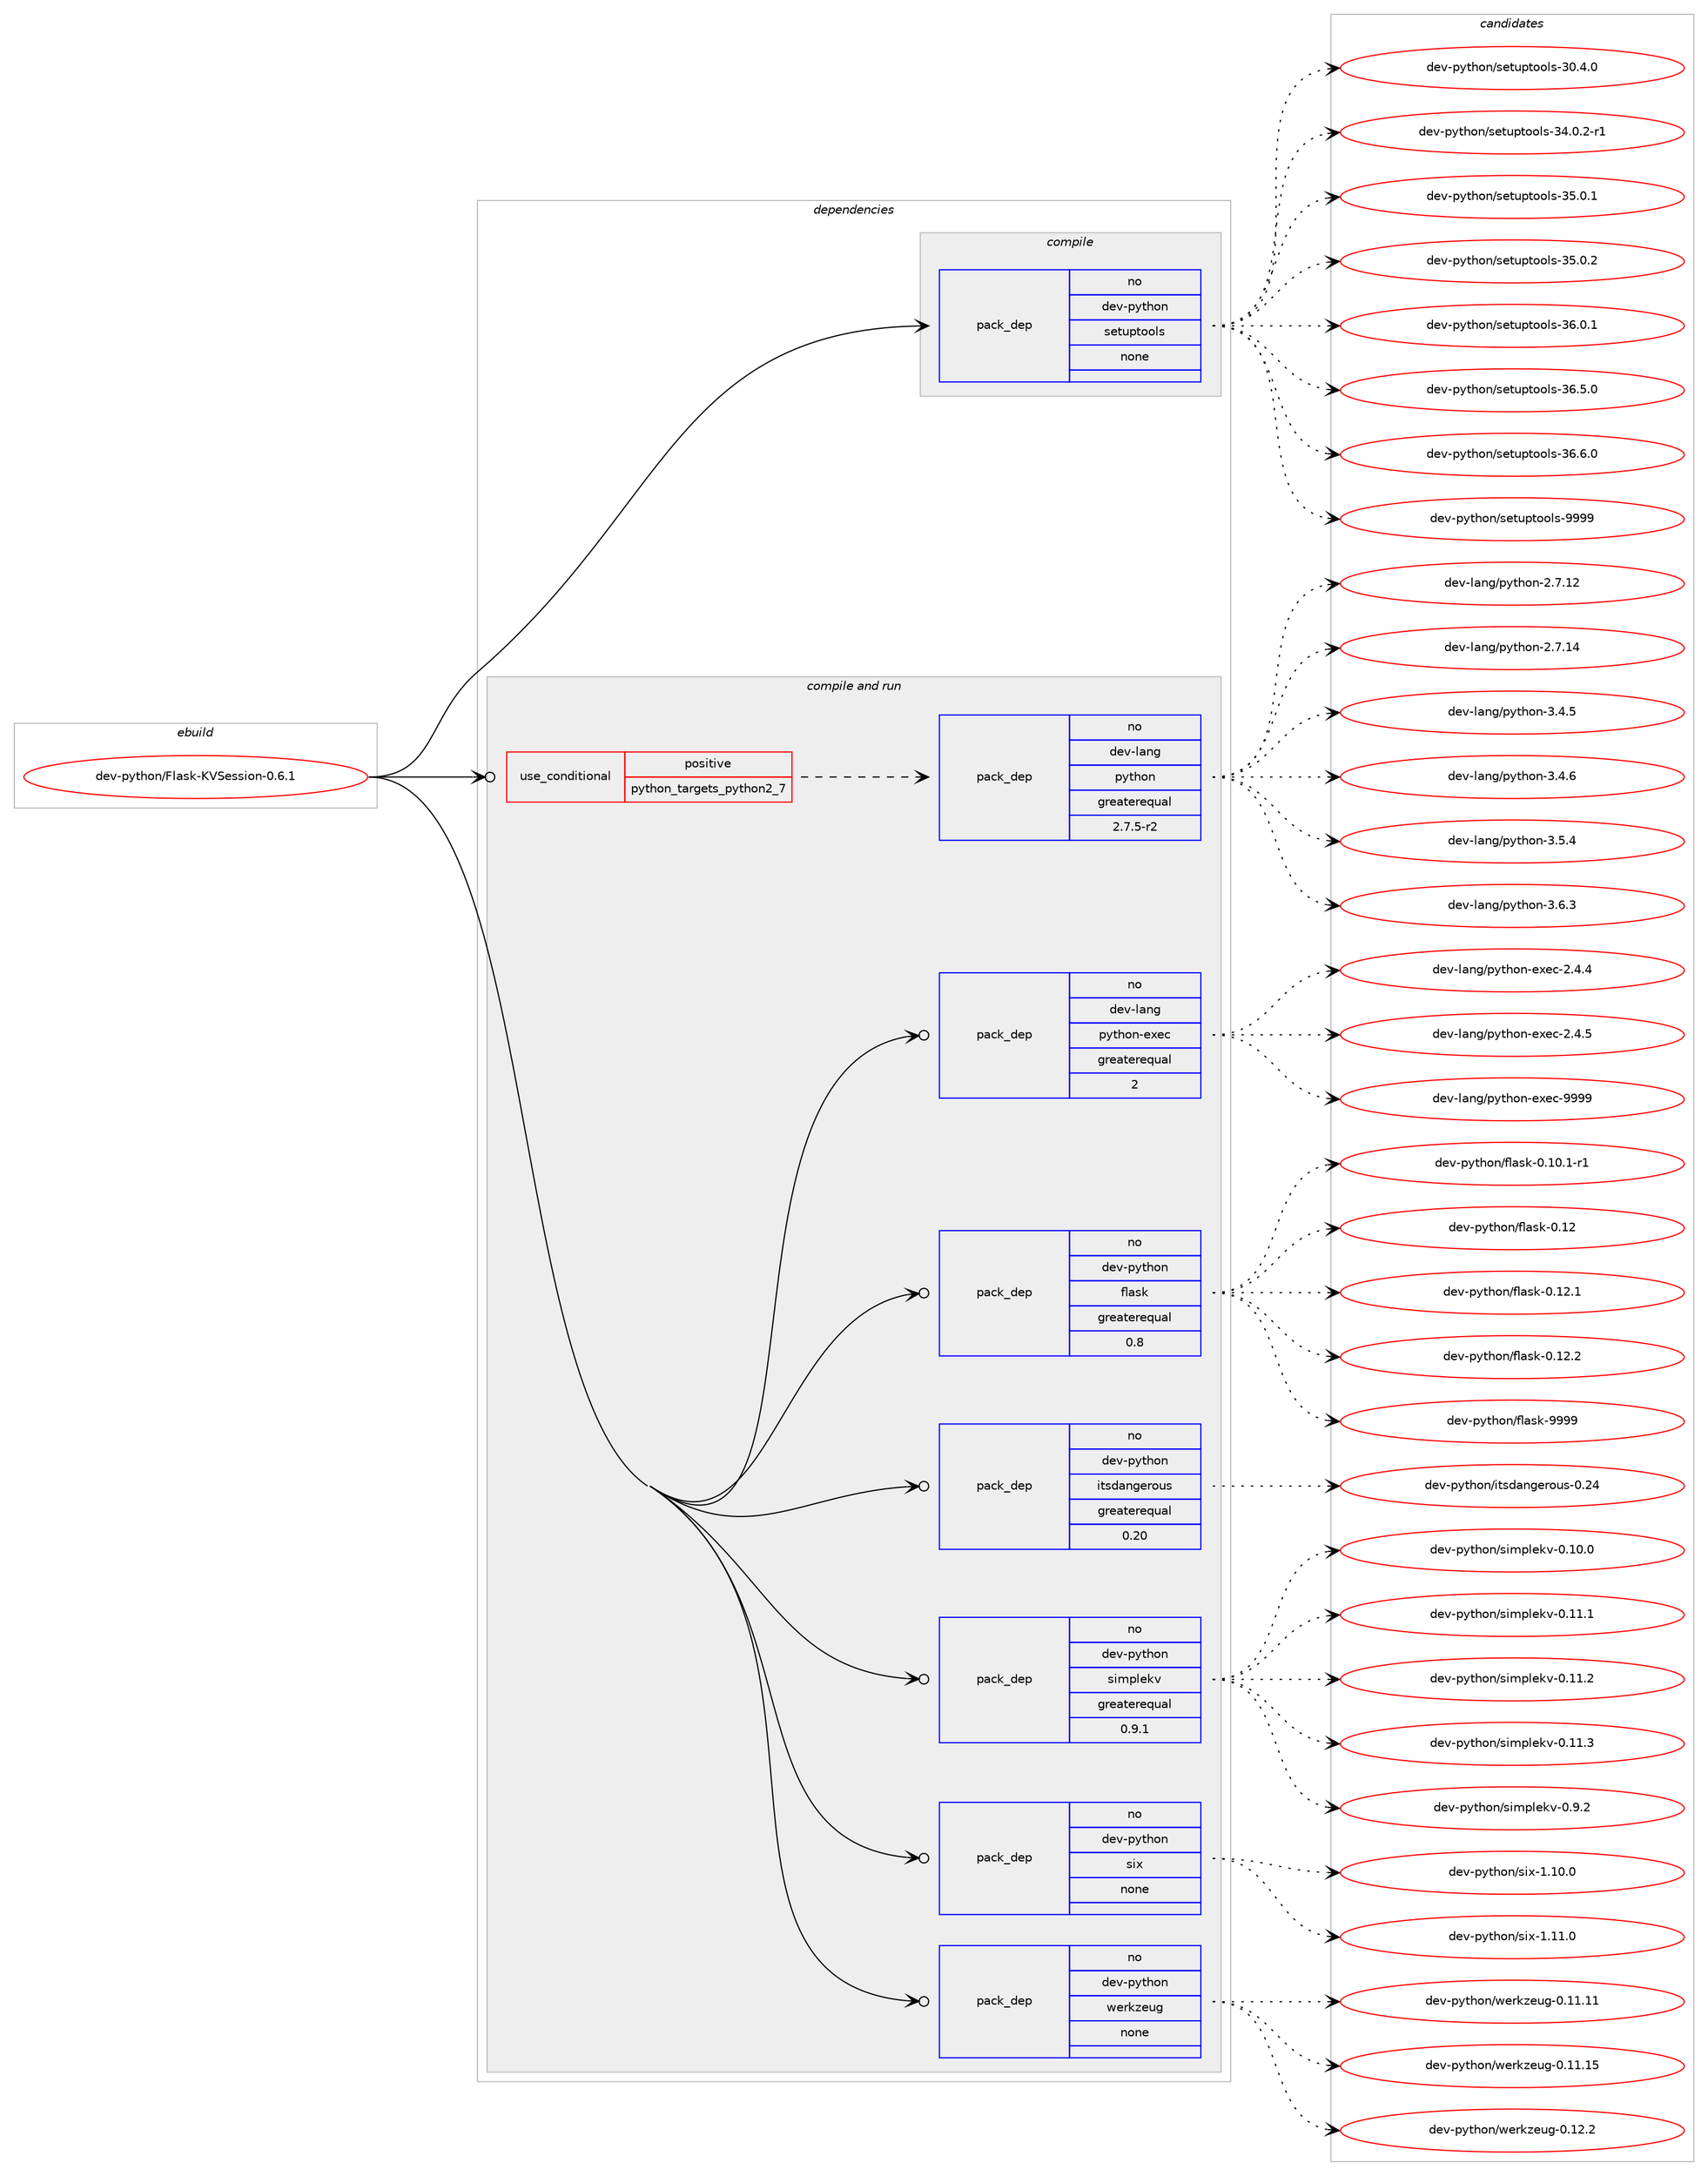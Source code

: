 digraph prolog {

# *************
# Graph options
# *************

newrank=true;
concentrate=true;
compound=true;
graph [rankdir=LR,fontname=Helvetica,fontsize=10,ranksep=1.5];#, ranksep=2.5, nodesep=0.2];
edge  [arrowhead=vee];
node  [fontname=Helvetica,fontsize=10];

# **********
# The ebuild
# **********

subgraph cluster_leftcol {
color=gray;
rank=same;
label=<<i>ebuild</i>>;
id [label="dev-python/Flask-KVSession-0.6.1", color=red, width=4, href="../dev-python/Flask-KVSession-0.6.1.svg"];
}

# ****************
# The dependencies
# ****************

subgraph cluster_midcol {
color=gray;
label=<<i>dependencies</i>>;
subgraph cluster_compile {
fillcolor="#eeeeee";
style=filled;
label=<<i>compile</i>>;
subgraph pack111893 {
dependency144580 [label=<<TABLE BORDER="0" CELLBORDER="1" CELLSPACING="0" CELLPADDING="4" WIDTH="220"><TR><TD ROWSPAN="6" CELLPADDING="30">pack_dep</TD></TR><TR><TD WIDTH="110">no</TD></TR><TR><TD>dev-python</TD></TR><TR><TD>setuptools</TD></TR><TR><TD>none</TD></TR><TR><TD></TD></TR></TABLE>>, shape=none, color=blue];
}
id:e -> dependency144580:w [weight=20,style="solid",arrowhead="vee"];
}
subgraph cluster_compileandrun {
fillcolor="#eeeeee";
style=filled;
label=<<i>compile and run</i>>;
subgraph cond28875 {
dependency144581 [label=<<TABLE BORDER="0" CELLBORDER="1" CELLSPACING="0" CELLPADDING="4"><TR><TD ROWSPAN="3" CELLPADDING="10">use_conditional</TD></TR><TR><TD>positive</TD></TR><TR><TD>python_targets_python2_7</TD></TR></TABLE>>, shape=none, color=red];
subgraph pack111894 {
dependency144582 [label=<<TABLE BORDER="0" CELLBORDER="1" CELLSPACING="0" CELLPADDING="4" WIDTH="220"><TR><TD ROWSPAN="6" CELLPADDING="30">pack_dep</TD></TR><TR><TD WIDTH="110">no</TD></TR><TR><TD>dev-lang</TD></TR><TR><TD>python</TD></TR><TR><TD>greaterequal</TD></TR><TR><TD>2.7.5-r2</TD></TR></TABLE>>, shape=none, color=blue];
}
dependency144581:e -> dependency144582:w [weight=20,style="dashed",arrowhead="vee"];
}
id:e -> dependency144581:w [weight=20,style="solid",arrowhead="odotvee"];
subgraph pack111895 {
dependency144583 [label=<<TABLE BORDER="0" CELLBORDER="1" CELLSPACING="0" CELLPADDING="4" WIDTH="220"><TR><TD ROWSPAN="6" CELLPADDING="30">pack_dep</TD></TR><TR><TD WIDTH="110">no</TD></TR><TR><TD>dev-lang</TD></TR><TR><TD>python-exec</TD></TR><TR><TD>greaterequal</TD></TR><TR><TD>2</TD></TR></TABLE>>, shape=none, color=blue];
}
id:e -> dependency144583:w [weight=20,style="solid",arrowhead="odotvee"];
subgraph pack111896 {
dependency144584 [label=<<TABLE BORDER="0" CELLBORDER="1" CELLSPACING="0" CELLPADDING="4" WIDTH="220"><TR><TD ROWSPAN="6" CELLPADDING="30">pack_dep</TD></TR><TR><TD WIDTH="110">no</TD></TR><TR><TD>dev-python</TD></TR><TR><TD>flask</TD></TR><TR><TD>greaterequal</TD></TR><TR><TD>0.8</TD></TR></TABLE>>, shape=none, color=blue];
}
id:e -> dependency144584:w [weight=20,style="solid",arrowhead="odotvee"];
subgraph pack111897 {
dependency144585 [label=<<TABLE BORDER="0" CELLBORDER="1" CELLSPACING="0" CELLPADDING="4" WIDTH="220"><TR><TD ROWSPAN="6" CELLPADDING="30">pack_dep</TD></TR><TR><TD WIDTH="110">no</TD></TR><TR><TD>dev-python</TD></TR><TR><TD>itsdangerous</TD></TR><TR><TD>greaterequal</TD></TR><TR><TD>0.20</TD></TR></TABLE>>, shape=none, color=blue];
}
id:e -> dependency144585:w [weight=20,style="solid",arrowhead="odotvee"];
subgraph pack111898 {
dependency144586 [label=<<TABLE BORDER="0" CELLBORDER="1" CELLSPACING="0" CELLPADDING="4" WIDTH="220"><TR><TD ROWSPAN="6" CELLPADDING="30">pack_dep</TD></TR><TR><TD WIDTH="110">no</TD></TR><TR><TD>dev-python</TD></TR><TR><TD>simplekv</TD></TR><TR><TD>greaterequal</TD></TR><TR><TD>0.9.1</TD></TR></TABLE>>, shape=none, color=blue];
}
id:e -> dependency144586:w [weight=20,style="solid",arrowhead="odotvee"];
subgraph pack111899 {
dependency144587 [label=<<TABLE BORDER="0" CELLBORDER="1" CELLSPACING="0" CELLPADDING="4" WIDTH="220"><TR><TD ROWSPAN="6" CELLPADDING="30">pack_dep</TD></TR><TR><TD WIDTH="110">no</TD></TR><TR><TD>dev-python</TD></TR><TR><TD>six</TD></TR><TR><TD>none</TD></TR><TR><TD></TD></TR></TABLE>>, shape=none, color=blue];
}
id:e -> dependency144587:w [weight=20,style="solid",arrowhead="odotvee"];
subgraph pack111900 {
dependency144588 [label=<<TABLE BORDER="0" CELLBORDER="1" CELLSPACING="0" CELLPADDING="4" WIDTH="220"><TR><TD ROWSPAN="6" CELLPADDING="30">pack_dep</TD></TR><TR><TD WIDTH="110">no</TD></TR><TR><TD>dev-python</TD></TR><TR><TD>werkzeug</TD></TR><TR><TD>none</TD></TR><TR><TD></TD></TR></TABLE>>, shape=none, color=blue];
}
id:e -> dependency144588:w [weight=20,style="solid",arrowhead="odotvee"];
}
subgraph cluster_run {
fillcolor="#eeeeee";
style=filled;
label=<<i>run</i>>;
}
}

# **************
# The candidates
# **************

subgraph cluster_choices {
rank=same;
color=gray;
label=<<i>candidates</i>>;

subgraph choice111893 {
color=black;
nodesep=1;
choice100101118451121211161041111104711510111611711211611111110811545514846524648 [label="dev-python/setuptools-30.4.0", color=red, width=4,href="../dev-python/setuptools-30.4.0.svg"];
choice1001011184511212111610411111047115101116117112116111111108115455152464846504511449 [label="dev-python/setuptools-34.0.2-r1", color=red, width=4,href="../dev-python/setuptools-34.0.2-r1.svg"];
choice100101118451121211161041111104711510111611711211611111110811545515346484649 [label="dev-python/setuptools-35.0.1", color=red, width=4,href="../dev-python/setuptools-35.0.1.svg"];
choice100101118451121211161041111104711510111611711211611111110811545515346484650 [label="dev-python/setuptools-35.0.2", color=red, width=4,href="../dev-python/setuptools-35.0.2.svg"];
choice100101118451121211161041111104711510111611711211611111110811545515446484649 [label="dev-python/setuptools-36.0.1", color=red, width=4,href="../dev-python/setuptools-36.0.1.svg"];
choice100101118451121211161041111104711510111611711211611111110811545515446534648 [label="dev-python/setuptools-36.5.0", color=red, width=4,href="../dev-python/setuptools-36.5.0.svg"];
choice100101118451121211161041111104711510111611711211611111110811545515446544648 [label="dev-python/setuptools-36.6.0", color=red, width=4,href="../dev-python/setuptools-36.6.0.svg"];
choice10010111845112121116104111110471151011161171121161111111081154557575757 [label="dev-python/setuptools-9999", color=red, width=4,href="../dev-python/setuptools-9999.svg"];
dependency144580:e -> choice100101118451121211161041111104711510111611711211611111110811545514846524648:w [style=dotted,weight="100"];
dependency144580:e -> choice1001011184511212111610411111047115101116117112116111111108115455152464846504511449:w [style=dotted,weight="100"];
dependency144580:e -> choice100101118451121211161041111104711510111611711211611111110811545515346484649:w [style=dotted,weight="100"];
dependency144580:e -> choice100101118451121211161041111104711510111611711211611111110811545515346484650:w [style=dotted,weight="100"];
dependency144580:e -> choice100101118451121211161041111104711510111611711211611111110811545515446484649:w [style=dotted,weight="100"];
dependency144580:e -> choice100101118451121211161041111104711510111611711211611111110811545515446534648:w [style=dotted,weight="100"];
dependency144580:e -> choice100101118451121211161041111104711510111611711211611111110811545515446544648:w [style=dotted,weight="100"];
dependency144580:e -> choice10010111845112121116104111110471151011161171121161111111081154557575757:w [style=dotted,weight="100"];
}
subgraph choice111894 {
color=black;
nodesep=1;
choice10010111845108971101034711212111610411111045504655464950 [label="dev-lang/python-2.7.12", color=red, width=4,href="../dev-lang/python-2.7.12.svg"];
choice10010111845108971101034711212111610411111045504655464952 [label="dev-lang/python-2.7.14", color=red, width=4,href="../dev-lang/python-2.7.14.svg"];
choice100101118451089711010347112121116104111110455146524653 [label="dev-lang/python-3.4.5", color=red, width=4,href="../dev-lang/python-3.4.5.svg"];
choice100101118451089711010347112121116104111110455146524654 [label="dev-lang/python-3.4.6", color=red, width=4,href="../dev-lang/python-3.4.6.svg"];
choice100101118451089711010347112121116104111110455146534652 [label="dev-lang/python-3.5.4", color=red, width=4,href="../dev-lang/python-3.5.4.svg"];
choice100101118451089711010347112121116104111110455146544651 [label="dev-lang/python-3.6.3", color=red, width=4,href="../dev-lang/python-3.6.3.svg"];
dependency144582:e -> choice10010111845108971101034711212111610411111045504655464950:w [style=dotted,weight="100"];
dependency144582:e -> choice10010111845108971101034711212111610411111045504655464952:w [style=dotted,weight="100"];
dependency144582:e -> choice100101118451089711010347112121116104111110455146524653:w [style=dotted,weight="100"];
dependency144582:e -> choice100101118451089711010347112121116104111110455146524654:w [style=dotted,weight="100"];
dependency144582:e -> choice100101118451089711010347112121116104111110455146534652:w [style=dotted,weight="100"];
dependency144582:e -> choice100101118451089711010347112121116104111110455146544651:w [style=dotted,weight="100"];
}
subgraph choice111895 {
color=black;
nodesep=1;
choice1001011184510897110103471121211161041111104510112010199455046524652 [label="dev-lang/python-exec-2.4.4", color=red, width=4,href="../dev-lang/python-exec-2.4.4.svg"];
choice1001011184510897110103471121211161041111104510112010199455046524653 [label="dev-lang/python-exec-2.4.5", color=red, width=4,href="../dev-lang/python-exec-2.4.5.svg"];
choice10010111845108971101034711212111610411111045101120101994557575757 [label="dev-lang/python-exec-9999", color=red, width=4,href="../dev-lang/python-exec-9999.svg"];
dependency144583:e -> choice1001011184510897110103471121211161041111104510112010199455046524652:w [style=dotted,weight="100"];
dependency144583:e -> choice1001011184510897110103471121211161041111104510112010199455046524653:w [style=dotted,weight="100"];
dependency144583:e -> choice10010111845108971101034711212111610411111045101120101994557575757:w [style=dotted,weight="100"];
}
subgraph choice111896 {
color=black;
nodesep=1;
choice100101118451121211161041111104710210897115107454846494846494511449 [label="dev-python/flask-0.10.1-r1", color=red, width=4,href="../dev-python/flask-0.10.1-r1.svg"];
choice1001011184511212111610411111047102108971151074548464950 [label="dev-python/flask-0.12", color=red, width=4,href="../dev-python/flask-0.12.svg"];
choice10010111845112121116104111110471021089711510745484649504649 [label="dev-python/flask-0.12.1", color=red, width=4,href="../dev-python/flask-0.12.1.svg"];
choice10010111845112121116104111110471021089711510745484649504650 [label="dev-python/flask-0.12.2", color=red, width=4,href="../dev-python/flask-0.12.2.svg"];
choice1001011184511212111610411111047102108971151074557575757 [label="dev-python/flask-9999", color=red, width=4,href="../dev-python/flask-9999.svg"];
dependency144584:e -> choice100101118451121211161041111104710210897115107454846494846494511449:w [style=dotted,weight="100"];
dependency144584:e -> choice1001011184511212111610411111047102108971151074548464950:w [style=dotted,weight="100"];
dependency144584:e -> choice10010111845112121116104111110471021089711510745484649504649:w [style=dotted,weight="100"];
dependency144584:e -> choice10010111845112121116104111110471021089711510745484649504650:w [style=dotted,weight="100"];
dependency144584:e -> choice1001011184511212111610411111047102108971151074557575757:w [style=dotted,weight="100"];
}
subgraph choice111897 {
color=black;
nodesep=1;
choice1001011184511212111610411111047105116115100971101031011141111171154548465052 [label="dev-python/itsdangerous-0.24", color=red, width=4,href="../dev-python/itsdangerous-0.24.svg"];
dependency144585:e -> choice1001011184511212111610411111047105116115100971101031011141111171154548465052:w [style=dotted,weight="100"];
}
subgraph choice111898 {
color=black;
nodesep=1;
choice100101118451121211161041111104711510510911210810110711845484649484648 [label="dev-python/simplekv-0.10.0", color=red, width=4,href="../dev-python/simplekv-0.10.0.svg"];
choice100101118451121211161041111104711510510911210810110711845484649494649 [label="dev-python/simplekv-0.11.1", color=red, width=4,href="../dev-python/simplekv-0.11.1.svg"];
choice100101118451121211161041111104711510510911210810110711845484649494650 [label="dev-python/simplekv-0.11.2", color=red, width=4,href="../dev-python/simplekv-0.11.2.svg"];
choice100101118451121211161041111104711510510911210810110711845484649494651 [label="dev-python/simplekv-0.11.3", color=red, width=4,href="../dev-python/simplekv-0.11.3.svg"];
choice1001011184511212111610411111047115105109112108101107118454846574650 [label="dev-python/simplekv-0.9.2", color=red, width=4,href="../dev-python/simplekv-0.9.2.svg"];
dependency144586:e -> choice100101118451121211161041111104711510510911210810110711845484649484648:w [style=dotted,weight="100"];
dependency144586:e -> choice100101118451121211161041111104711510510911210810110711845484649494649:w [style=dotted,weight="100"];
dependency144586:e -> choice100101118451121211161041111104711510510911210810110711845484649494650:w [style=dotted,weight="100"];
dependency144586:e -> choice100101118451121211161041111104711510510911210810110711845484649494651:w [style=dotted,weight="100"];
dependency144586:e -> choice1001011184511212111610411111047115105109112108101107118454846574650:w [style=dotted,weight="100"];
}
subgraph choice111899 {
color=black;
nodesep=1;
choice100101118451121211161041111104711510512045494649484648 [label="dev-python/six-1.10.0", color=red, width=4,href="../dev-python/six-1.10.0.svg"];
choice100101118451121211161041111104711510512045494649494648 [label="dev-python/six-1.11.0", color=red, width=4,href="../dev-python/six-1.11.0.svg"];
dependency144587:e -> choice100101118451121211161041111104711510512045494649484648:w [style=dotted,weight="100"];
dependency144587:e -> choice100101118451121211161041111104711510512045494649494648:w [style=dotted,weight="100"];
}
subgraph choice111900 {
color=black;
nodesep=1;
choice10010111845112121116104111110471191011141071221011171034548464949464949 [label="dev-python/werkzeug-0.11.11", color=red, width=4,href="../dev-python/werkzeug-0.11.11.svg"];
choice10010111845112121116104111110471191011141071221011171034548464949464953 [label="dev-python/werkzeug-0.11.15", color=red, width=4,href="../dev-python/werkzeug-0.11.15.svg"];
choice100101118451121211161041111104711910111410712210111710345484649504650 [label="dev-python/werkzeug-0.12.2", color=red, width=4,href="../dev-python/werkzeug-0.12.2.svg"];
dependency144588:e -> choice10010111845112121116104111110471191011141071221011171034548464949464949:w [style=dotted,weight="100"];
dependency144588:e -> choice10010111845112121116104111110471191011141071221011171034548464949464953:w [style=dotted,weight="100"];
dependency144588:e -> choice100101118451121211161041111104711910111410712210111710345484649504650:w [style=dotted,weight="100"];
}
}

}

